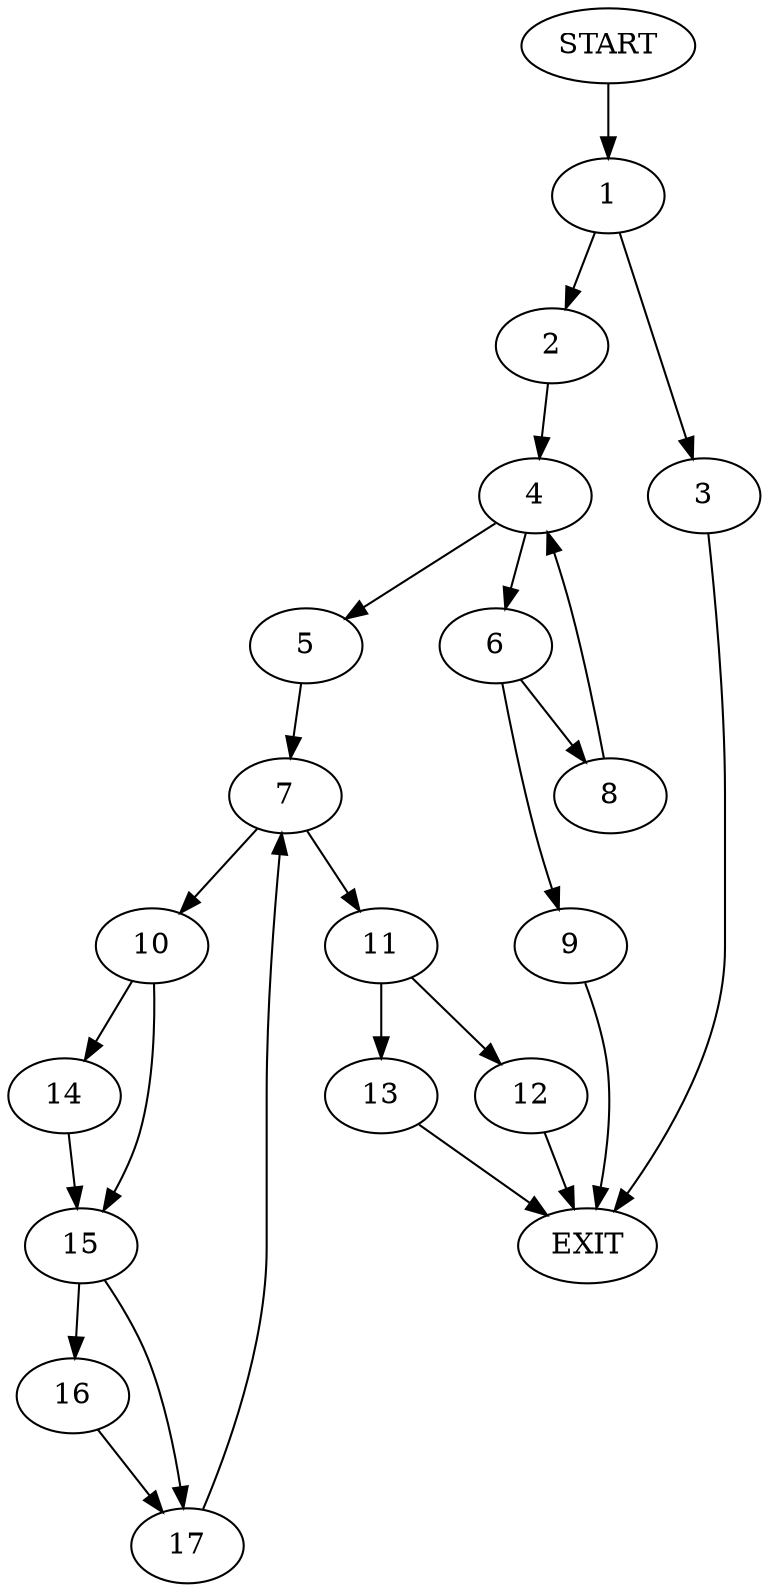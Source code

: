 digraph {
0 [label="START"]
18 [label="EXIT"]
0 -> 1
1 -> 2
1 -> 3
2 -> 4
3 -> 18
4 -> 5
4 -> 6
5 -> 7
6 -> 8
6 -> 9
8 -> 4
9 -> 18
7 -> 10
7 -> 11
11 -> 12
11 -> 13
10 -> 14
10 -> 15
15 -> 16
15 -> 17
14 -> 15
16 -> 17
17 -> 7
13 -> 18
12 -> 18
}
